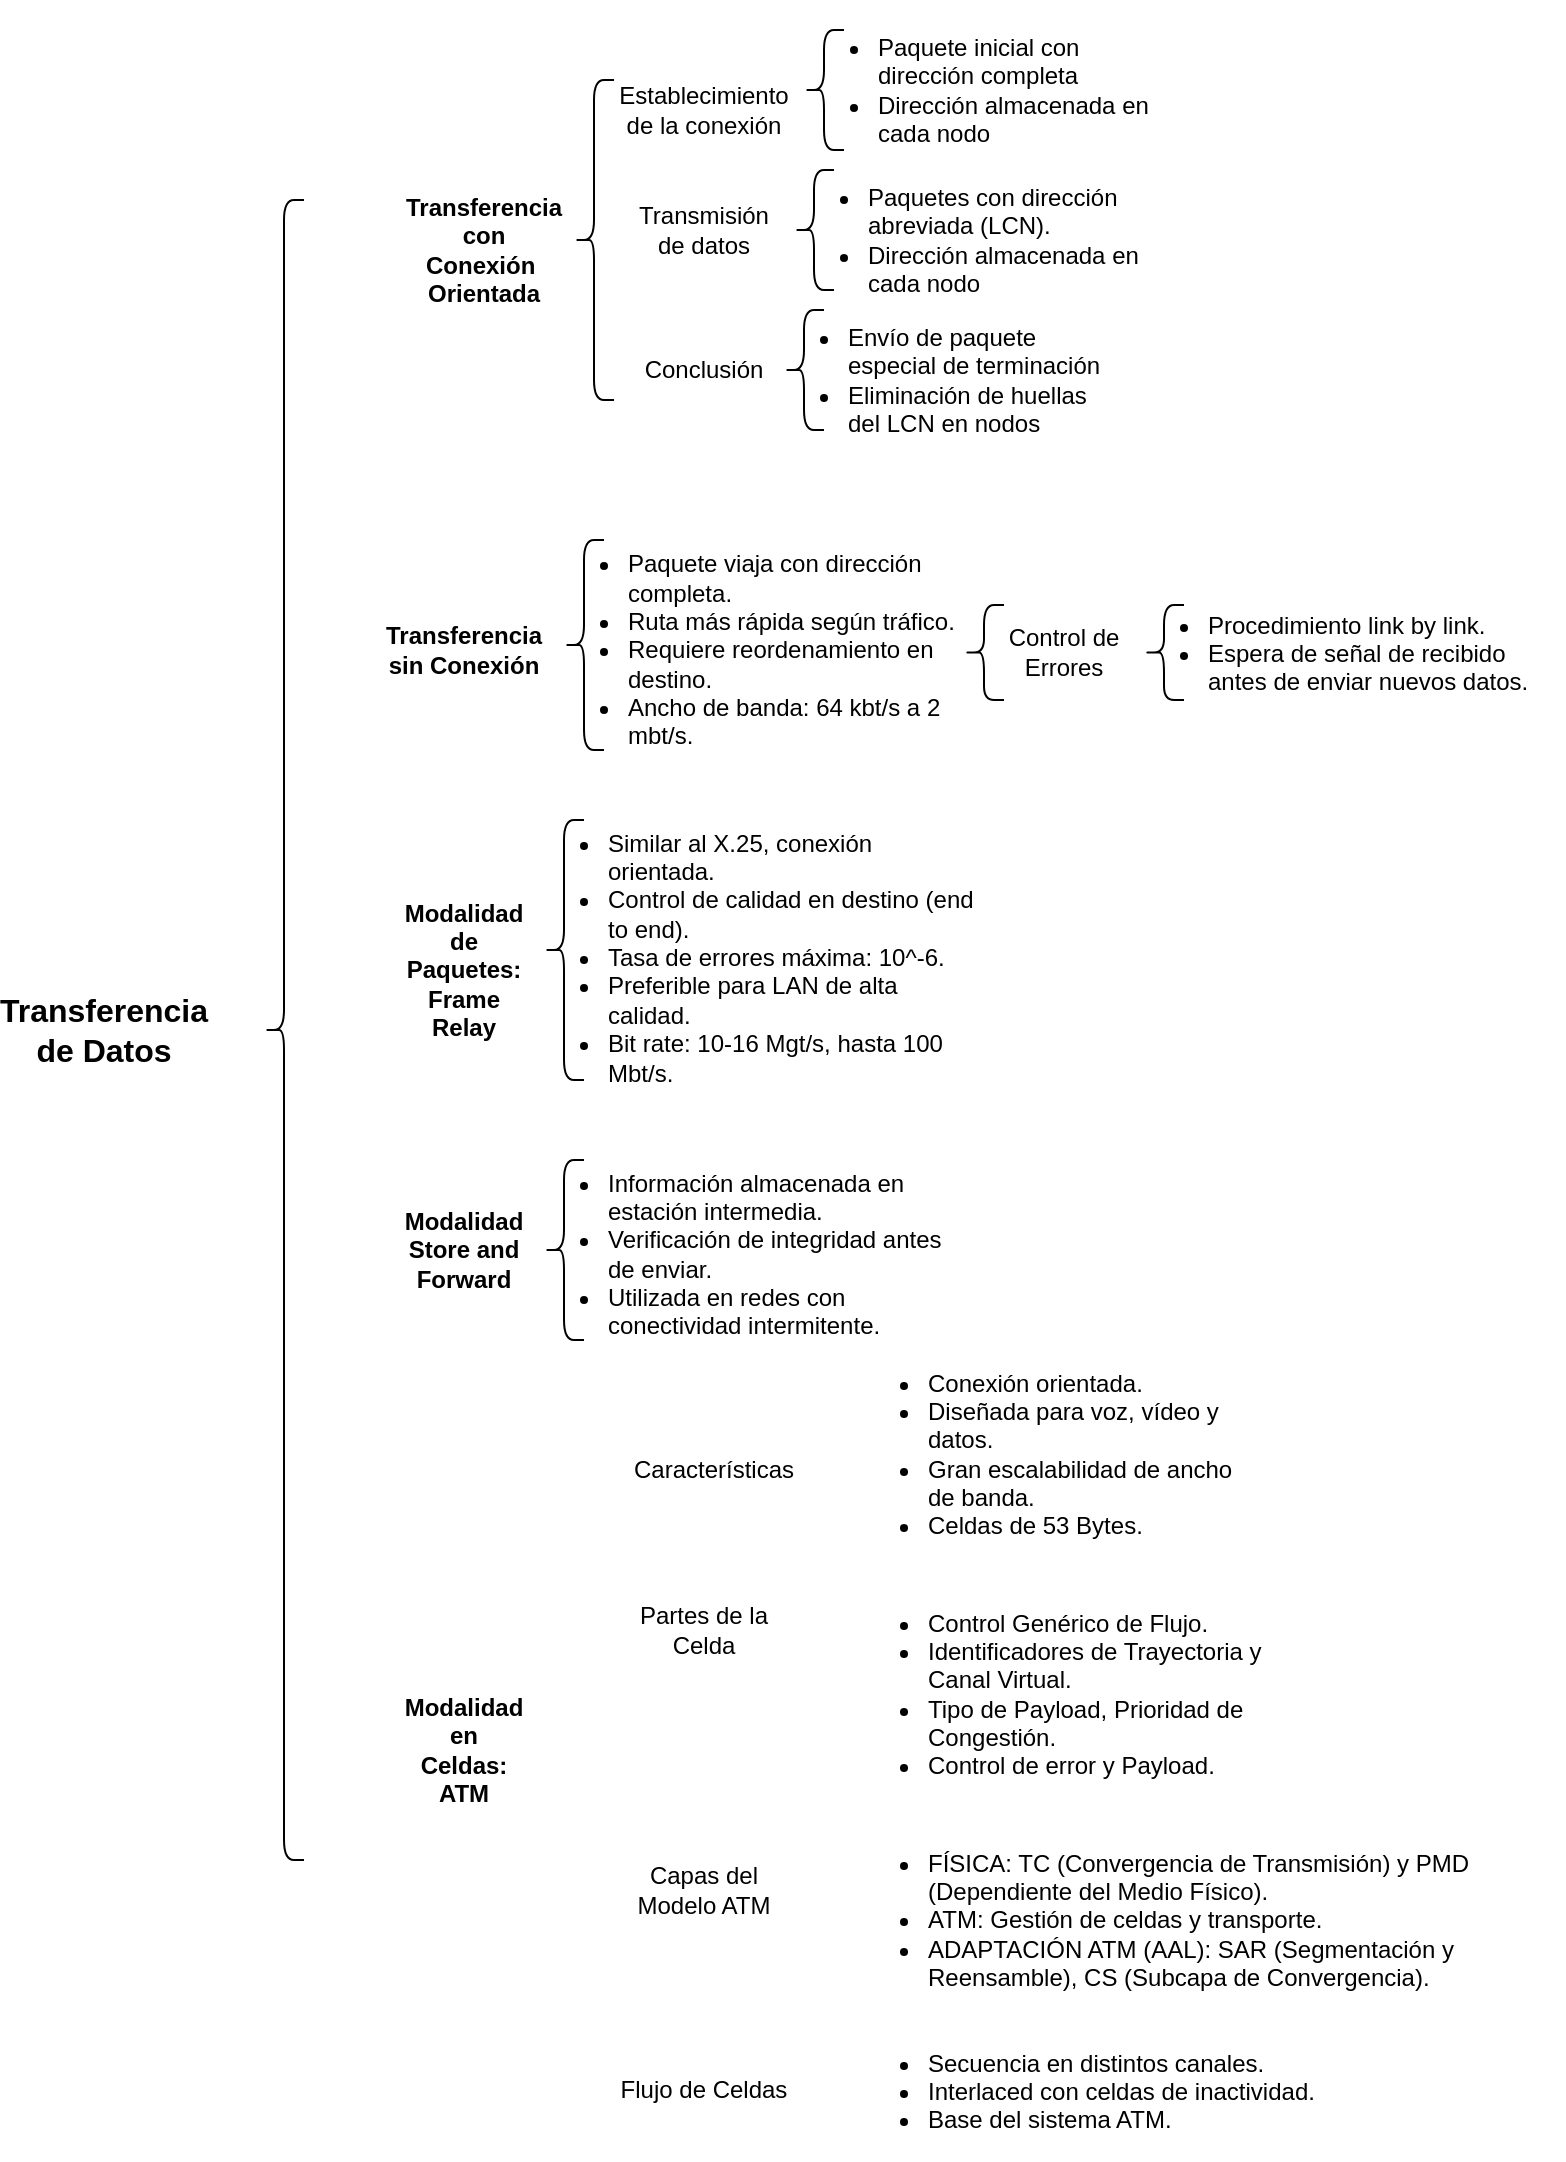 <mxfile version="22.1.4" type="github">
  <diagram name="Página-1" id="qLkA8fZ-BlqPOKsEqf4X">
    <mxGraphModel dx="879" dy="564" grid="1" gridSize="10" guides="1" tooltips="1" connect="1" arrows="1" fold="1" page="1" pageScale="1" pageWidth="1920" pageHeight="1200" math="0" shadow="0">
      <root>
        <mxCell id="0" />
        <mxCell id="1" parent="0" />
        <mxCell id="Yj_0y2RtQ-HRpQdmvHJm-1" value="Transferencia de Datos" style="text;html=1;strokeColor=none;fillColor=none;align=center;verticalAlign=middle;whiteSpace=wrap;rounded=0;fontStyle=1;fontSize=16;" vertex="1" parent="1">
          <mxGeometry x="30" y="600" width="60" height="30" as="geometry" />
        </mxCell>
        <mxCell id="Yj_0y2RtQ-HRpQdmvHJm-2" value="Transferencia con Conexión&amp;nbsp; Orientada" style="text;html=1;strokeColor=none;fillColor=none;align=center;verticalAlign=middle;whiteSpace=wrap;rounded=0;fontStyle=1" vertex="1" parent="1">
          <mxGeometry x="220" y="210" width="60" height="30" as="geometry" />
        </mxCell>
        <mxCell id="Yj_0y2RtQ-HRpQdmvHJm-4" value="Transferencia sin Conexión" style="text;html=1;strokeColor=none;fillColor=none;align=center;verticalAlign=middle;whiteSpace=wrap;rounded=0;fontStyle=1" vertex="1" parent="1">
          <mxGeometry x="210" y="410" width="60" height="30" as="geometry" />
        </mxCell>
        <mxCell id="Yj_0y2RtQ-HRpQdmvHJm-5" value="Modalidad de Paquetes: Frame Relay" style="text;html=1;strokeColor=none;fillColor=none;align=center;verticalAlign=middle;whiteSpace=wrap;rounded=0;fontStyle=1" vertex="1" parent="1">
          <mxGeometry x="210" y="570" width="60" height="30" as="geometry" />
        </mxCell>
        <mxCell id="Yj_0y2RtQ-HRpQdmvHJm-7" value="Modalidad Store and Forward" style="text;html=1;strokeColor=none;fillColor=none;align=center;verticalAlign=middle;whiteSpace=wrap;rounded=0;fontStyle=1" vertex="1" parent="1">
          <mxGeometry x="210" y="710" width="60" height="30" as="geometry" />
        </mxCell>
        <mxCell id="Yj_0y2RtQ-HRpQdmvHJm-8" value="Modalidad en Celdas: ATM" style="text;html=1;strokeColor=none;fillColor=none;align=center;verticalAlign=middle;whiteSpace=wrap;rounded=0;fontStyle=1" vertex="1" parent="1">
          <mxGeometry x="210" y="960" width="60" height="30" as="geometry" />
        </mxCell>
        <mxCell id="Yj_0y2RtQ-HRpQdmvHJm-10" value="&lt;ul&gt;&lt;li&gt;Paquete inicial con dirección completa&lt;/li&gt;&lt;li&gt;Dirección almacenada en cada nodo&lt;/li&gt;&lt;/ul&gt;" style="text;strokeColor=none;fillColor=none;html=1;whiteSpace=wrap;verticalAlign=middle;overflow=hidden;" vertex="1" parent="1">
          <mxGeometry x="405" y="100" width="180" height="90" as="geometry" />
        </mxCell>
        <mxCell id="Yj_0y2RtQ-HRpQdmvHJm-11" value="Establecimiento de la conexión" style="text;html=1;strokeColor=none;fillColor=none;align=center;verticalAlign=middle;whiteSpace=wrap;rounded=0;" vertex="1" parent="1">
          <mxGeometry x="330" y="140" width="60" height="30" as="geometry" />
        </mxCell>
        <mxCell id="Yj_0y2RtQ-HRpQdmvHJm-12" value="Transmisión de datos" style="text;html=1;strokeColor=none;fillColor=none;align=center;verticalAlign=middle;whiteSpace=wrap;rounded=0;" vertex="1" parent="1">
          <mxGeometry x="330" y="200" width="60" height="30" as="geometry" />
        </mxCell>
        <mxCell id="Yj_0y2RtQ-HRpQdmvHJm-13" value="&lt;ul&gt;&lt;li&gt;Paquetes con dirección abreviada (LCN).&lt;br&gt;&lt;/li&gt;&lt;li&gt;Dirección almacenada en cada nodo&lt;/li&gt;&lt;/ul&gt;" style="text;strokeColor=none;fillColor=none;html=1;whiteSpace=wrap;verticalAlign=middle;overflow=hidden;" vertex="1" parent="1">
          <mxGeometry x="400" y="175" width="180" height="90" as="geometry" />
        </mxCell>
        <mxCell id="Yj_0y2RtQ-HRpQdmvHJm-14" value="Conclusión" style="text;html=1;strokeColor=none;fillColor=none;align=center;verticalAlign=middle;whiteSpace=wrap;rounded=0;" vertex="1" parent="1">
          <mxGeometry x="330" y="270" width="60" height="30" as="geometry" />
        </mxCell>
        <mxCell id="Yj_0y2RtQ-HRpQdmvHJm-15" value="&lt;ul&gt;&lt;li&gt;Envío de paquete especial de terminación&lt;br&gt;&lt;/li&gt;&lt;li&gt;Eliminación de huellas del LCN en nodos&lt;/li&gt;&lt;/ul&gt;" style="text;strokeColor=none;fillColor=none;html=1;whiteSpace=wrap;verticalAlign=middle;overflow=hidden;" vertex="1" parent="1">
          <mxGeometry x="390" y="245" width="180" height="90" as="geometry" />
        </mxCell>
        <mxCell id="Yj_0y2RtQ-HRpQdmvHJm-16" value="&lt;ul&gt;&lt;li&gt;&lt;span style=&quot;background-color: initial;&quot;&gt;Paquete viaja con dirección completa.&lt;/span&gt;&lt;/li&gt;&lt;li&gt;&lt;span style=&quot;background-color: initial;&quot;&gt;Ruta más rápida según tráfico.&lt;/span&gt;&lt;/li&gt;&lt;li&gt;&lt;span style=&quot;background-color: initial;&quot;&gt;Requiere reordenamiento en destino.&lt;/span&gt;&lt;/li&gt;&lt;li&gt;&lt;span style=&quot;background-color: initial;&quot;&gt;Ancho de banda: 64 kbt/s a 2 mbt/s.&lt;/span&gt;&lt;/li&gt;&lt;/ul&gt;" style="text;strokeColor=none;fillColor=none;html=1;whiteSpace=wrap;verticalAlign=middle;overflow=hidden;" vertex="1" parent="1">
          <mxGeometry x="280" y="355" width="230" height="140" as="geometry" />
        </mxCell>
        <mxCell id="Yj_0y2RtQ-HRpQdmvHJm-17" value="Control de Errores" style="text;html=1;strokeColor=none;fillColor=none;align=center;verticalAlign=middle;whiteSpace=wrap;rounded=0;" vertex="1" parent="1">
          <mxGeometry x="510" y="411.25" width="60" height="30" as="geometry" />
        </mxCell>
        <mxCell id="Yj_0y2RtQ-HRpQdmvHJm-18" value="&lt;ul&gt;&lt;li&gt;&lt;span style=&quot;background-color: initial;&quot;&gt;Procedimiento link by link.&lt;/span&gt;&lt;/li&gt;&lt;li&gt;&lt;span style=&quot;background-color: initial;&quot;&gt;Espera de señal de recibido antes de enviar nuevos datos.&lt;/span&gt;&lt;/li&gt;&lt;/ul&gt;" style="text;strokeColor=none;fillColor=none;html=1;whiteSpace=wrap;verticalAlign=middle;overflow=hidden;" vertex="1" parent="1">
          <mxGeometry x="570" y="391.25" width="220" height="70" as="geometry" />
        </mxCell>
        <mxCell id="Yj_0y2RtQ-HRpQdmvHJm-19" value="&lt;ul&gt;&lt;li&gt;&lt;span style=&quot;background-color: initial;&quot;&gt;Similar al X.25, conexión orientada.&lt;/span&gt;&lt;/li&gt;&lt;li&gt;&lt;span style=&quot;background-color: initial;&quot;&gt;Control de calidad en destino (end to end).&lt;/span&gt;&lt;/li&gt;&lt;li&gt;&lt;span style=&quot;background-color: initial;&quot;&gt;Tasa de errores máxima: 10^-6.&lt;/span&gt;&lt;/li&gt;&lt;li&gt;&lt;span style=&quot;background-color: initial;&quot;&gt;Preferible para LAN de alta calidad.&lt;/span&gt;&lt;/li&gt;&lt;li&gt;&lt;span style=&quot;background-color: initial;&quot;&gt;Bit rate: 10-16 Mgt/s, hasta 100 Mbt/s.&lt;/span&gt;&lt;/li&gt;&lt;/ul&gt;" style="text;strokeColor=none;fillColor=none;html=1;whiteSpace=wrap;verticalAlign=middle;overflow=hidden;" vertex="1" parent="1">
          <mxGeometry x="270" y="500" width="230" height="150" as="geometry" />
        </mxCell>
        <mxCell id="Yj_0y2RtQ-HRpQdmvHJm-20" value="&lt;ul&gt;&lt;li&gt;&lt;span style=&quot;background-color: initial;&quot;&gt;Información almacenada en estación intermedia.&lt;/span&gt;&lt;/li&gt;&lt;li&gt;&lt;span style=&quot;background-color: initial;&quot;&gt;Verificación de integridad antes de enviar.&lt;/span&gt;&lt;/li&gt;&lt;li&gt;&lt;span style=&quot;background-color: initial;&quot;&gt;Utilizada en redes con conectividad intermitente.&lt;/span&gt;&lt;/li&gt;&lt;/ul&gt;" style="text;strokeColor=none;fillColor=none;html=1;whiteSpace=wrap;verticalAlign=middle;overflow=hidden;" vertex="1" parent="1">
          <mxGeometry x="270" y="670" width="210" height="110" as="geometry" />
        </mxCell>
        <mxCell id="Yj_0y2RtQ-HRpQdmvHJm-21" value="Características" style="text;html=1;strokeColor=none;fillColor=none;align=center;verticalAlign=middle;whiteSpace=wrap;rounded=0;" vertex="1" parent="1">
          <mxGeometry x="320" y="820" width="90" height="30" as="geometry" />
        </mxCell>
        <mxCell id="Yj_0y2RtQ-HRpQdmvHJm-22" value="Partes de la Celda" style="text;html=1;strokeColor=none;fillColor=none;align=center;verticalAlign=middle;whiteSpace=wrap;rounded=0;" vertex="1" parent="1">
          <mxGeometry x="315" y="900" width="90" height="30" as="geometry" />
        </mxCell>
        <mxCell id="Yj_0y2RtQ-HRpQdmvHJm-23" value="Capas del Modelo ATM" style="text;html=1;strokeColor=none;fillColor=none;align=center;verticalAlign=middle;whiteSpace=wrap;rounded=0;" vertex="1" parent="1">
          <mxGeometry x="315" y="1030" width="90" height="30" as="geometry" />
        </mxCell>
        <mxCell id="Yj_0y2RtQ-HRpQdmvHJm-24" value="Flujo de Celdas" style="text;html=1;strokeColor=none;fillColor=none;align=center;verticalAlign=middle;whiteSpace=wrap;rounded=0;" vertex="1" parent="1">
          <mxGeometry x="315" y="1130" width="90" height="30" as="geometry" />
        </mxCell>
        <mxCell id="Yj_0y2RtQ-HRpQdmvHJm-25" value="&lt;ul&gt;&lt;li&gt;&lt;span style=&quot;background-color: initial;&quot;&gt;Conexión orientada.&lt;/span&gt;&lt;/li&gt;&lt;li&gt;&lt;span style=&quot;background-color: initial;&quot;&gt;Diseñada para voz, vídeo y datos.&lt;/span&gt;&lt;/li&gt;&lt;li&gt;&lt;span style=&quot;background-color: initial;&quot;&gt;Gran escalabilidad de ancho de banda.&lt;/span&gt;&lt;/li&gt;&lt;li&gt;&lt;span style=&quot;background-color: initial;&quot;&gt;Celdas de 53 Bytes.&lt;/span&gt;&lt;/li&gt;&lt;/ul&gt;" style="text;strokeColor=none;fillColor=none;html=1;whiteSpace=wrap;verticalAlign=middle;overflow=hidden;" vertex="1" parent="1">
          <mxGeometry x="430" y="770" width="210" height="110" as="geometry" />
        </mxCell>
        <mxCell id="Yj_0y2RtQ-HRpQdmvHJm-26" value="&lt;ul&gt;&lt;li&gt;&lt;span style=&quot;background-color: initial;&quot;&gt;Control Genérico de Flujo.&lt;/span&gt;&lt;/li&gt;&lt;li&gt;&lt;span style=&quot;background-color: initial;&quot;&gt;Identificadores de Trayectoria y Canal Virtual.&lt;/span&gt;&lt;/li&gt;&lt;li&gt;&lt;span style=&quot;background-color: initial;&quot;&gt;Tipo de Payload, Prioridad de Congestión.&lt;/span&gt;&lt;/li&gt;&lt;li&gt;&lt;span style=&quot;background-color: initial;&quot;&gt;Control de error y Payload.&lt;/span&gt;&lt;/li&gt;&lt;/ul&gt;" style="text;strokeColor=none;fillColor=none;html=1;whiteSpace=wrap;verticalAlign=middle;overflow=hidden;" vertex="1" parent="1">
          <mxGeometry x="430" y="890" width="210" height="110" as="geometry" />
        </mxCell>
        <mxCell id="Yj_0y2RtQ-HRpQdmvHJm-27" value="&lt;ul&gt;&lt;li&gt;&lt;span style=&quot;background-color: initial;&quot;&gt;FÍSICA: TC (Convergencia de Transmisión) y PMD (Dependiente del Medio Físico).&lt;/span&gt;&lt;/li&gt;&lt;li&gt;&lt;span style=&quot;background-color: initial;&quot;&gt;ATM: Gestión de celdas y transporte.&lt;/span&gt;&lt;/li&gt;&lt;li&gt;&lt;span style=&quot;background-color: initial;&quot;&gt;ADAPTACIÓN ATM (AAL): SAR (Segmentación y Reensamble), CS (Subcapa de Convergencia).&lt;/span&gt;&lt;/li&gt;&lt;/ul&gt;" style="text;strokeColor=none;fillColor=none;html=1;whiteSpace=wrap;verticalAlign=middle;overflow=hidden;" vertex="1" parent="1">
          <mxGeometry x="430" y="1010" width="330" height="100" as="geometry" />
        </mxCell>
        <mxCell id="Yj_0y2RtQ-HRpQdmvHJm-28" value="&lt;ul&gt;&lt;li&gt;&lt;span style=&quot;background-color: initial;&quot;&gt;Secuencia en distintos canales.&lt;/span&gt;&lt;/li&gt;&lt;li&gt;&lt;span style=&quot;background-color: initial;&quot;&gt;Interlaced con celdas de inactividad.&lt;/span&gt;&lt;/li&gt;&lt;li&gt;&lt;span style=&quot;background-color: initial;&quot;&gt;Base del sistema ATM.&lt;/span&gt;&lt;/li&gt;&lt;/ul&gt;" style="text;strokeColor=none;fillColor=none;html=1;whiteSpace=wrap;verticalAlign=middle;overflow=hidden;" vertex="1" parent="1">
          <mxGeometry x="430" y="1110" width="240" height="70" as="geometry" />
        </mxCell>
        <mxCell id="Yj_0y2RtQ-HRpQdmvHJm-29" value="" style="shape=curlyBracket;whiteSpace=wrap;html=1;rounded=1;labelPosition=left;verticalLabelPosition=middle;align=right;verticalAlign=middle;" vertex="1" parent="1">
          <mxGeometry x="140" y="200" width="20" height="830" as="geometry" />
        </mxCell>
        <mxCell id="Yj_0y2RtQ-HRpQdmvHJm-30" value="" style="shape=curlyBracket;whiteSpace=wrap;html=1;rounded=1;labelPosition=left;verticalLabelPosition=middle;align=right;verticalAlign=middle;" vertex="1" parent="1">
          <mxGeometry x="295" y="140" width="20" height="160" as="geometry" />
        </mxCell>
        <mxCell id="Yj_0y2RtQ-HRpQdmvHJm-31" value="" style="shape=curlyBracket;whiteSpace=wrap;html=1;rounded=1;labelPosition=left;verticalLabelPosition=middle;align=right;verticalAlign=middle;" vertex="1" parent="1">
          <mxGeometry x="290" y="370" width="20" height="105" as="geometry" />
        </mxCell>
        <mxCell id="Yj_0y2RtQ-HRpQdmvHJm-32" value="" style="shape=curlyBracket;whiteSpace=wrap;html=1;rounded=1;labelPosition=left;verticalLabelPosition=middle;align=right;verticalAlign=middle;" vertex="1" parent="1">
          <mxGeometry x="410" y="115" width="20" height="60" as="geometry" />
        </mxCell>
        <mxCell id="Yj_0y2RtQ-HRpQdmvHJm-33" value="" style="shape=curlyBracket;whiteSpace=wrap;html=1;rounded=1;labelPosition=left;verticalLabelPosition=middle;align=right;verticalAlign=middle;" vertex="1" parent="1">
          <mxGeometry x="405" y="185" width="20" height="60" as="geometry" />
        </mxCell>
        <mxCell id="Yj_0y2RtQ-HRpQdmvHJm-34" value="" style="shape=curlyBracket;whiteSpace=wrap;html=1;rounded=1;labelPosition=left;verticalLabelPosition=middle;align=right;verticalAlign=middle;" vertex="1" parent="1">
          <mxGeometry x="400" y="255" width="20" height="60" as="geometry" />
        </mxCell>
        <mxCell id="Yj_0y2RtQ-HRpQdmvHJm-35" value="" style="shape=curlyBracket;whiteSpace=wrap;html=1;rounded=1;labelPosition=left;verticalLabelPosition=middle;align=right;verticalAlign=middle;" vertex="1" parent="1">
          <mxGeometry x="490" y="402.5" width="20" height="47.5" as="geometry" />
        </mxCell>
        <mxCell id="Yj_0y2RtQ-HRpQdmvHJm-36" value="" style="shape=curlyBracket;whiteSpace=wrap;html=1;rounded=1;labelPosition=left;verticalLabelPosition=middle;align=right;verticalAlign=middle;" vertex="1" parent="1">
          <mxGeometry x="580" y="402.5" width="20" height="47.5" as="geometry" />
        </mxCell>
        <mxCell id="Yj_0y2RtQ-HRpQdmvHJm-37" value="" style="shape=curlyBracket;whiteSpace=wrap;html=1;rounded=1;labelPosition=left;verticalLabelPosition=middle;align=right;verticalAlign=middle;" vertex="1" parent="1">
          <mxGeometry x="280" y="510" width="20" height="130" as="geometry" />
        </mxCell>
        <mxCell id="Yj_0y2RtQ-HRpQdmvHJm-38" value="" style="shape=curlyBracket;whiteSpace=wrap;html=1;rounded=1;labelPosition=left;verticalLabelPosition=middle;align=right;verticalAlign=middle;" vertex="1" parent="1">
          <mxGeometry x="280" y="680" width="20" height="90" as="geometry" />
        </mxCell>
      </root>
    </mxGraphModel>
  </diagram>
</mxfile>
